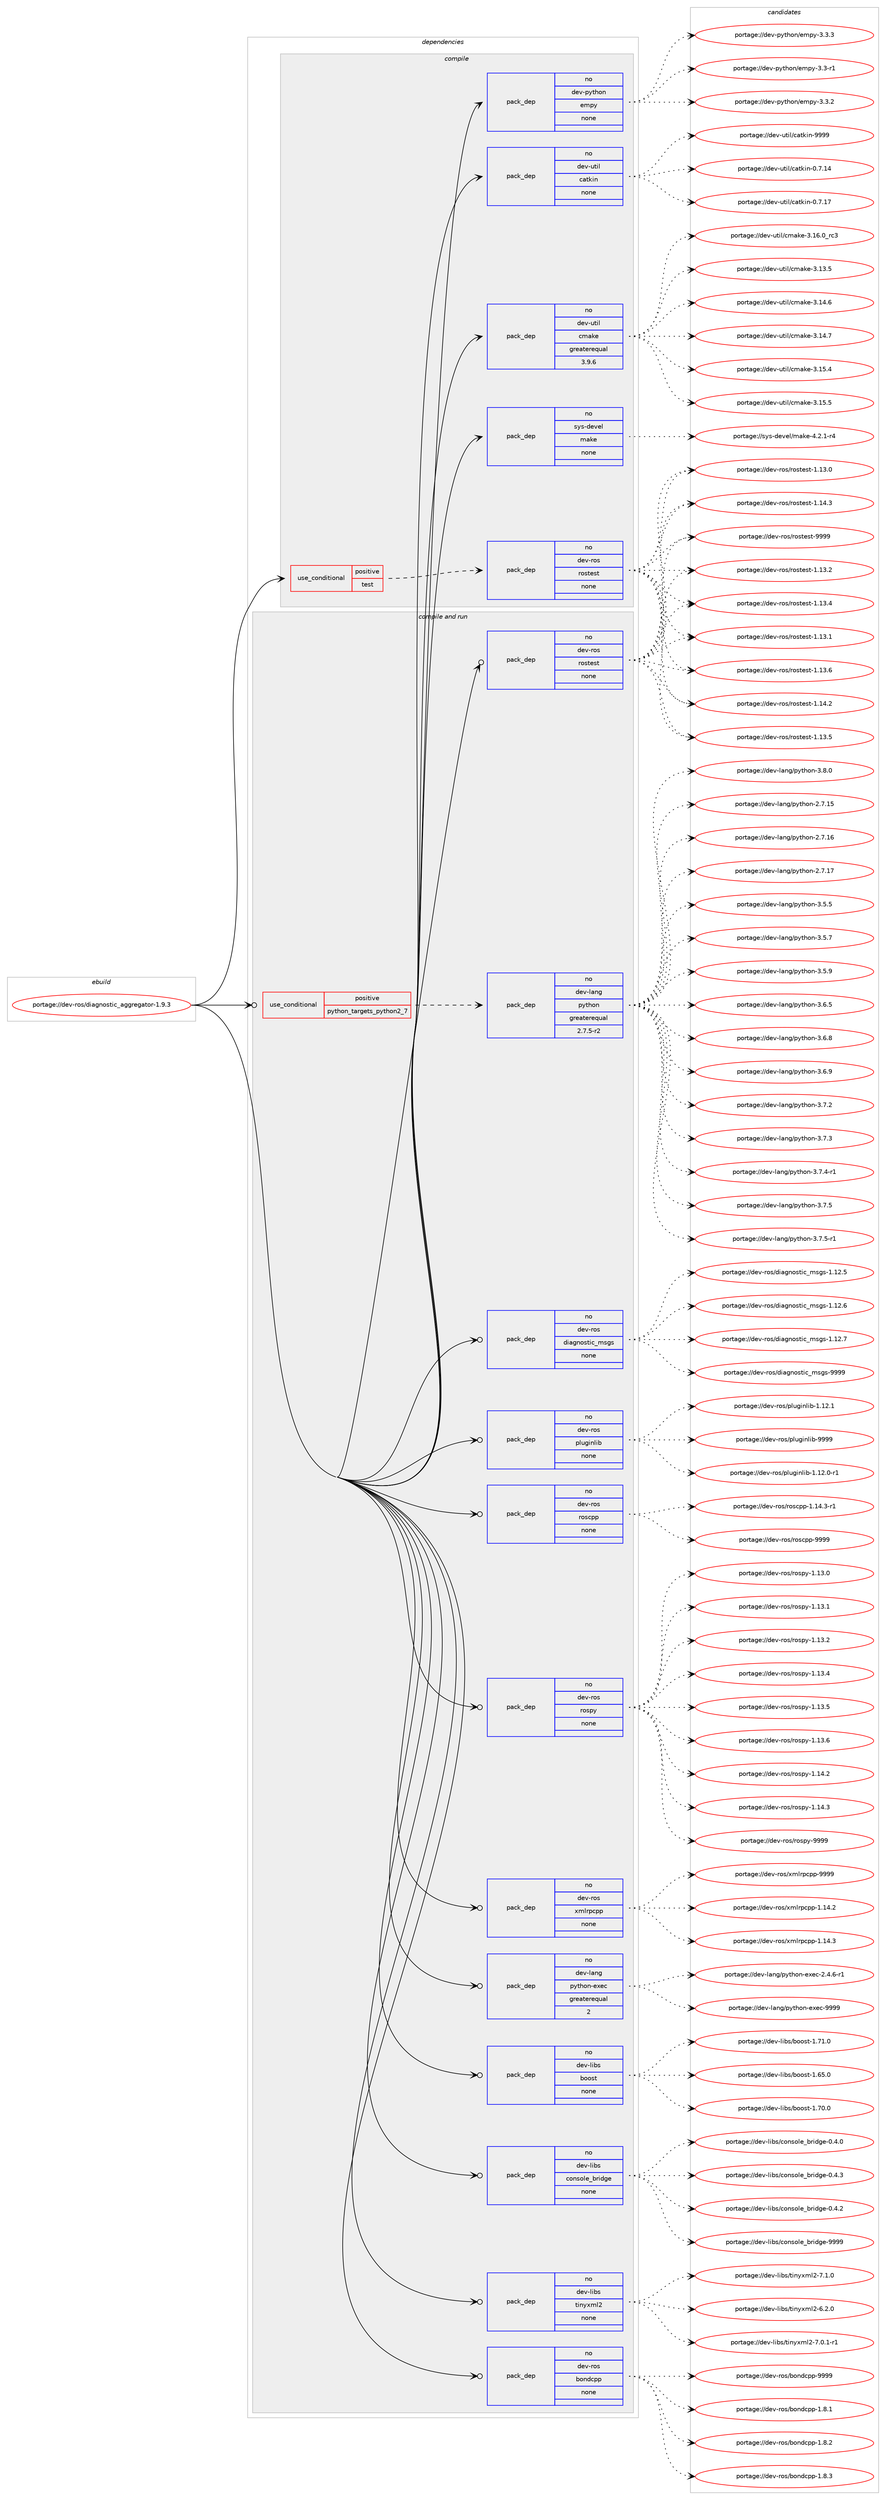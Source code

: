 digraph prolog {

# *************
# Graph options
# *************

newrank=true;
concentrate=true;
compound=true;
graph [rankdir=LR,fontname=Helvetica,fontsize=10,ranksep=1.5];#, ranksep=2.5, nodesep=0.2];
edge  [arrowhead=vee];
node  [fontname=Helvetica,fontsize=10];

# **********
# The ebuild
# **********

subgraph cluster_leftcol {
color=gray;
rank=same;
label=<<i>ebuild</i>>;
id [label="portage://dev-ros/diagnostic_aggregator-1.9.3", color=red, width=4, href="../dev-ros/diagnostic_aggregator-1.9.3.svg"];
}

# ****************
# The dependencies
# ****************

subgraph cluster_midcol {
color=gray;
label=<<i>dependencies</i>>;
subgraph cluster_compile {
fillcolor="#eeeeee";
style=filled;
label=<<i>compile</i>>;
subgraph cond42346 {
dependency185869 [label=<<TABLE BORDER="0" CELLBORDER="1" CELLSPACING="0" CELLPADDING="4"><TR><TD ROWSPAN="3" CELLPADDING="10">use_conditional</TD></TR><TR><TD>positive</TD></TR><TR><TD>test</TD></TR></TABLE>>, shape=none, color=red];
subgraph pack140095 {
dependency185870 [label=<<TABLE BORDER="0" CELLBORDER="1" CELLSPACING="0" CELLPADDING="4" WIDTH="220"><TR><TD ROWSPAN="6" CELLPADDING="30">pack_dep</TD></TR><TR><TD WIDTH="110">no</TD></TR><TR><TD>dev-ros</TD></TR><TR><TD>rostest</TD></TR><TR><TD>none</TD></TR><TR><TD></TD></TR></TABLE>>, shape=none, color=blue];
}
dependency185869:e -> dependency185870:w [weight=20,style="dashed",arrowhead="vee"];
}
id:e -> dependency185869:w [weight=20,style="solid",arrowhead="vee"];
subgraph pack140096 {
dependency185871 [label=<<TABLE BORDER="0" CELLBORDER="1" CELLSPACING="0" CELLPADDING="4" WIDTH="220"><TR><TD ROWSPAN="6" CELLPADDING="30">pack_dep</TD></TR><TR><TD WIDTH="110">no</TD></TR><TR><TD>dev-python</TD></TR><TR><TD>empy</TD></TR><TR><TD>none</TD></TR><TR><TD></TD></TR></TABLE>>, shape=none, color=blue];
}
id:e -> dependency185871:w [weight=20,style="solid",arrowhead="vee"];
subgraph pack140097 {
dependency185872 [label=<<TABLE BORDER="0" CELLBORDER="1" CELLSPACING="0" CELLPADDING="4" WIDTH="220"><TR><TD ROWSPAN="6" CELLPADDING="30">pack_dep</TD></TR><TR><TD WIDTH="110">no</TD></TR><TR><TD>dev-util</TD></TR><TR><TD>catkin</TD></TR><TR><TD>none</TD></TR><TR><TD></TD></TR></TABLE>>, shape=none, color=blue];
}
id:e -> dependency185872:w [weight=20,style="solid",arrowhead="vee"];
subgraph pack140098 {
dependency185873 [label=<<TABLE BORDER="0" CELLBORDER="1" CELLSPACING="0" CELLPADDING="4" WIDTH="220"><TR><TD ROWSPAN="6" CELLPADDING="30">pack_dep</TD></TR><TR><TD WIDTH="110">no</TD></TR><TR><TD>dev-util</TD></TR><TR><TD>cmake</TD></TR><TR><TD>greaterequal</TD></TR><TR><TD>3.9.6</TD></TR></TABLE>>, shape=none, color=blue];
}
id:e -> dependency185873:w [weight=20,style="solid",arrowhead="vee"];
subgraph pack140099 {
dependency185874 [label=<<TABLE BORDER="0" CELLBORDER="1" CELLSPACING="0" CELLPADDING="4" WIDTH="220"><TR><TD ROWSPAN="6" CELLPADDING="30">pack_dep</TD></TR><TR><TD WIDTH="110">no</TD></TR><TR><TD>sys-devel</TD></TR><TR><TD>make</TD></TR><TR><TD>none</TD></TR><TR><TD></TD></TR></TABLE>>, shape=none, color=blue];
}
id:e -> dependency185874:w [weight=20,style="solid",arrowhead="vee"];
}
subgraph cluster_compileandrun {
fillcolor="#eeeeee";
style=filled;
label=<<i>compile and run</i>>;
subgraph cond42347 {
dependency185875 [label=<<TABLE BORDER="0" CELLBORDER="1" CELLSPACING="0" CELLPADDING="4"><TR><TD ROWSPAN="3" CELLPADDING="10">use_conditional</TD></TR><TR><TD>positive</TD></TR><TR><TD>python_targets_python2_7</TD></TR></TABLE>>, shape=none, color=red];
subgraph pack140100 {
dependency185876 [label=<<TABLE BORDER="0" CELLBORDER="1" CELLSPACING="0" CELLPADDING="4" WIDTH="220"><TR><TD ROWSPAN="6" CELLPADDING="30">pack_dep</TD></TR><TR><TD WIDTH="110">no</TD></TR><TR><TD>dev-lang</TD></TR><TR><TD>python</TD></TR><TR><TD>greaterequal</TD></TR><TR><TD>2.7.5-r2</TD></TR></TABLE>>, shape=none, color=blue];
}
dependency185875:e -> dependency185876:w [weight=20,style="dashed",arrowhead="vee"];
}
id:e -> dependency185875:w [weight=20,style="solid",arrowhead="odotvee"];
subgraph pack140101 {
dependency185877 [label=<<TABLE BORDER="0" CELLBORDER="1" CELLSPACING="0" CELLPADDING="4" WIDTH="220"><TR><TD ROWSPAN="6" CELLPADDING="30">pack_dep</TD></TR><TR><TD WIDTH="110">no</TD></TR><TR><TD>dev-lang</TD></TR><TR><TD>python-exec</TD></TR><TR><TD>greaterequal</TD></TR><TR><TD>2</TD></TR></TABLE>>, shape=none, color=blue];
}
id:e -> dependency185877:w [weight=20,style="solid",arrowhead="odotvee"];
subgraph pack140102 {
dependency185878 [label=<<TABLE BORDER="0" CELLBORDER="1" CELLSPACING="0" CELLPADDING="4" WIDTH="220"><TR><TD ROWSPAN="6" CELLPADDING="30">pack_dep</TD></TR><TR><TD WIDTH="110">no</TD></TR><TR><TD>dev-libs</TD></TR><TR><TD>boost</TD></TR><TR><TD>none</TD></TR><TR><TD></TD></TR></TABLE>>, shape=none, color=blue];
}
id:e -> dependency185878:w [weight=20,style="solid",arrowhead="odotvee"];
subgraph pack140103 {
dependency185879 [label=<<TABLE BORDER="0" CELLBORDER="1" CELLSPACING="0" CELLPADDING="4" WIDTH="220"><TR><TD ROWSPAN="6" CELLPADDING="30">pack_dep</TD></TR><TR><TD WIDTH="110">no</TD></TR><TR><TD>dev-libs</TD></TR><TR><TD>console_bridge</TD></TR><TR><TD>none</TD></TR><TR><TD></TD></TR></TABLE>>, shape=none, color=blue];
}
id:e -> dependency185879:w [weight=20,style="solid",arrowhead="odotvee"];
subgraph pack140104 {
dependency185880 [label=<<TABLE BORDER="0" CELLBORDER="1" CELLSPACING="0" CELLPADDING="4" WIDTH="220"><TR><TD ROWSPAN="6" CELLPADDING="30">pack_dep</TD></TR><TR><TD WIDTH="110">no</TD></TR><TR><TD>dev-libs</TD></TR><TR><TD>tinyxml2</TD></TR><TR><TD>none</TD></TR><TR><TD></TD></TR></TABLE>>, shape=none, color=blue];
}
id:e -> dependency185880:w [weight=20,style="solid",arrowhead="odotvee"];
subgraph pack140105 {
dependency185881 [label=<<TABLE BORDER="0" CELLBORDER="1" CELLSPACING="0" CELLPADDING="4" WIDTH="220"><TR><TD ROWSPAN="6" CELLPADDING="30">pack_dep</TD></TR><TR><TD WIDTH="110">no</TD></TR><TR><TD>dev-ros</TD></TR><TR><TD>bondcpp</TD></TR><TR><TD>none</TD></TR><TR><TD></TD></TR></TABLE>>, shape=none, color=blue];
}
id:e -> dependency185881:w [weight=20,style="solid",arrowhead="odotvee"];
subgraph pack140106 {
dependency185882 [label=<<TABLE BORDER="0" CELLBORDER="1" CELLSPACING="0" CELLPADDING="4" WIDTH="220"><TR><TD ROWSPAN="6" CELLPADDING="30">pack_dep</TD></TR><TR><TD WIDTH="110">no</TD></TR><TR><TD>dev-ros</TD></TR><TR><TD>diagnostic_msgs</TD></TR><TR><TD>none</TD></TR><TR><TD></TD></TR></TABLE>>, shape=none, color=blue];
}
id:e -> dependency185882:w [weight=20,style="solid",arrowhead="odotvee"];
subgraph pack140107 {
dependency185883 [label=<<TABLE BORDER="0" CELLBORDER="1" CELLSPACING="0" CELLPADDING="4" WIDTH="220"><TR><TD ROWSPAN="6" CELLPADDING="30">pack_dep</TD></TR><TR><TD WIDTH="110">no</TD></TR><TR><TD>dev-ros</TD></TR><TR><TD>pluginlib</TD></TR><TR><TD>none</TD></TR><TR><TD></TD></TR></TABLE>>, shape=none, color=blue];
}
id:e -> dependency185883:w [weight=20,style="solid",arrowhead="odotvee"];
subgraph pack140108 {
dependency185884 [label=<<TABLE BORDER="0" CELLBORDER="1" CELLSPACING="0" CELLPADDING="4" WIDTH="220"><TR><TD ROWSPAN="6" CELLPADDING="30">pack_dep</TD></TR><TR><TD WIDTH="110">no</TD></TR><TR><TD>dev-ros</TD></TR><TR><TD>roscpp</TD></TR><TR><TD>none</TD></TR><TR><TD></TD></TR></TABLE>>, shape=none, color=blue];
}
id:e -> dependency185884:w [weight=20,style="solid",arrowhead="odotvee"];
subgraph pack140109 {
dependency185885 [label=<<TABLE BORDER="0" CELLBORDER="1" CELLSPACING="0" CELLPADDING="4" WIDTH="220"><TR><TD ROWSPAN="6" CELLPADDING="30">pack_dep</TD></TR><TR><TD WIDTH="110">no</TD></TR><TR><TD>dev-ros</TD></TR><TR><TD>rospy</TD></TR><TR><TD>none</TD></TR><TR><TD></TD></TR></TABLE>>, shape=none, color=blue];
}
id:e -> dependency185885:w [weight=20,style="solid",arrowhead="odotvee"];
subgraph pack140110 {
dependency185886 [label=<<TABLE BORDER="0" CELLBORDER="1" CELLSPACING="0" CELLPADDING="4" WIDTH="220"><TR><TD ROWSPAN="6" CELLPADDING="30">pack_dep</TD></TR><TR><TD WIDTH="110">no</TD></TR><TR><TD>dev-ros</TD></TR><TR><TD>rostest</TD></TR><TR><TD>none</TD></TR><TR><TD></TD></TR></TABLE>>, shape=none, color=blue];
}
id:e -> dependency185886:w [weight=20,style="solid",arrowhead="odotvee"];
subgraph pack140111 {
dependency185887 [label=<<TABLE BORDER="0" CELLBORDER="1" CELLSPACING="0" CELLPADDING="4" WIDTH="220"><TR><TD ROWSPAN="6" CELLPADDING="30">pack_dep</TD></TR><TR><TD WIDTH="110">no</TD></TR><TR><TD>dev-ros</TD></TR><TR><TD>xmlrpcpp</TD></TR><TR><TD>none</TD></TR><TR><TD></TD></TR></TABLE>>, shape=none, color=blue];
}
id:e -> dependency185887:w [weight=20,style="solid",arrowhead="odotvee"];
}
subgraph cluster_run {
fillcolor="#eeeeee";
style=filled;
label=<<i>run</i>>;
}
}

# **************
# The candidates
# **************

subgraph cluster_choices {
rank=same;
color=gray;
label=<<i>candidates</i>>;

subgraph choice140095 {
color=black;
nodesep=1;
choiceportage100101118451141111154711411111511610111511645494649514648 [label="portage://dev-ros/rostest-1.13.0", color=red, width=4,href="../dev-ros/rostest-1.13.0.svg"];
choiceportage100101118451141111154711411111511610111511645494649514649 [label="portage://dev-ros/rostest-1.13.1", color=red, width=4,href="../dev-ros/rostest-1.13.1.svg"];
choiceportage100101118451141111154711411111511610111511645494649514650 [label="portage://dev-ros/rostest-1.13.2", color=red, width=4,href="../dev-ros/rostest-1.13.2.svg"];
choiceportage100101118451141111154711411111511610111511645494649514652 [label="portage://dev-ros/rostest-1.13.4", color=red, width=4,href="../dev-ros/rostest-1.13.4.svg"];
choiceportage100101118451141111154711411111511610111511645494649514653 [label="portage://dev-ros/rostest-1.13.5", color=red, width=4,href="../dev-ros/rostest-1.13.5.svg"];
choiceportage100101118451141111154711411111511610111511645494649514654 [label="portage://dev-ros/rostest-1.13.6", color=red, width=4,href="../dev-ros/rostest-1.13.6.svg"];
choiceportage100101118451141111154711411111511610111511645494649524650 [label="portage://dev-ros/rostest-1.14.2", color=red, width=4,href="../dev-ros/rostest-1.14.2.svg"];
choiceportage100101118451141111154711411111511610111511645494649524651 [label="portage://dev-ros/rostest-1.14.3", color=red, width=4,href="../dev-ros/rostest-1.14.3.svg"];
choiceportage10010111845114111115471141111151161011151164557575757 [label="portage://dev-ros/rostest-9999", color=red, width=4,href="../dev-ros/rostest-9999.svg"];
dependency185870:e -> choiceportage100101118451141111154711411111511610111511645494649514648:w [style=dotted,weight="100"];
dependency185870:e -> choiceportage100101118451141111154711411111511610111511645494649514649:w [style=dotted,weight="100"];
dependency185870:e -> choiceportage100101118451141111154711411111511610111511645494649514650:w [style=dotted,weight="100"];
dependency185870:e -> choiceportage100101118451141111154711411111511610111511645494649514652:w [style=dotted,weight="100"];
dependency185870:e -> choiceportage100101118451141111154711411111511610111511645494649514653:w [style=dotted,weight="100"];
dependency185870:e -> choiceportage100101118451141111154711411111511610111511645494649514654:w [style=dotted,weight="100"];
dependency185870:e -> choiceportage100101118451141111154711411111511610111511645494649524650:w [style=dotted,weight="100"];
dependency185870:e -> choiceportage100101118451141111154711411111511610111511645494649524651:w [style=dotted,weight="100"];
dependency185870:e -> choiceportage10010111845114111115471141111151161011151164557575757:w [style=dotted,weight="100"];
}
subgraph choice140096 {
color=black;
nodesep=1;
choiceportage1001011184511212111610411111047101109112121455146514511449 [label="portage://dev-python/empy-3.3-r1", color=red, width=4,href="../dev-python/empy-3.3-r1.svg"];
choiceportage1001011184511212111610411111047101109112121455146514650 [label="portage://dev-python/empy-3.3.2", color=red, width=4,href="../dev-python/empy-3.3.2.svg"];
choiceportage1001011184511212111610411111047101109112121455146514651 [label="portage://dev-python/empy-3.3.3", color=red, width=4,href="../dev-python/empy-3.3.3.svg"];
dependency185871:e -> choiceportage1001011184511212111610411111047101109112121455146514511449:w [style=dotted,weight="100"];
dependency185871:e -> choiceportage1001011184511212111610411111047101109112121455146514650:w [style=dotted,weight="100"];
dependency185871:e -> choiceportage1001011184511212111610411111047101109112121455146514651:w [style=dotted,weight="100"];
}
subgraph choice140097 {
color=black;
nodesep=1;
choiceportage1001011184511711610510847999711610710511045484655464952 [label="portage://dev-util/catkin-0.7.14", color=red, width=4,href="../dev-util/catkin-0.7.14.svg"];
choiceportage1001011184511711610510847999711610710511045484655464955 [label="portage://dev-util/catkin-0.7.17", color=red, width=4,href="../dev-util/catkin-0.7.17.svg"];
choiceportage100101118451171161051084799971161071051104557575757 [label="portage://dev-util/catkin-9999", color=red, width=4,href="../dev-util/catkin-9999.svg"];
dependency185872:e -> choiceportage1001011184511711610510847999711610710511045484655464952:w [style=dotted,weight="100"];
dependency185872:e -> choiceportage1001011184511711610510847999711610710511045484655464955:w [style=dotted,weight="100"];
dependency185872:e -> choiceportage100101118451171161051084799971161071051104557575757:w [style=dotted,weight="100"];
}
subgraph choice140098 {
color=black;
nodesep=1;
choiceportage1001011184511711610510847991099710710145514649514653 [label="portage://dev-util/cmake-3.13.5", color=red, width=4,href="../dev-util/cmake-3.13.5.svg"];
choiceportage1001011184511711610510847991099710710145514649524654 [label="portage://dev-util/cmake-3.14.6", color=red, width=4,href="../dev-util/cmake-3.14.6.svg"];
choiceportage1001011184511711610510847991099710710145514649524655 [label="portage://dev-util/cmake-3.14.7", color=red, width=4,href="../dev-util/cmake-3.14.7.svg"];
choiceportage1001011184511711610510847991099710710145514649534652 [label="portage://dev-util/cmake-3.15.4", color=red, width=4,href="../dev-util/cmake-3.15.4.svg"];
choiceportage1001011184511711610510847991099710710145514649534653 [label="portage://dev-util/cmake-3.15.5", color=red, width=4,href="../dev-util/cmake-3.15.5.svg"];
choiceportage1001011184511711610510847991099710710145514649544648951149951 [label="portage://dev-util/cmake-3.16.0_rc3", color=red, width=4,href="../dev-util/cmake-3.16.0_rc3.svg"];
dependency185873:e -> choiceportage1001011184511711610510847991099710710145514649514653:w [style=dotted,weight="100"];
dependency185873:e -> choiceportage1001011184511711610510847991099710710145514649524654:w [style=dotted,weight="100"];
dependency185873:e -> choiceportage1001011184511711610510847991099710710145514649524655:w [style=dotted,weight="100"];
dependency185873:e -> choiceportage1001011184511711610510847991099710710145514649534652:w [style=dotted,weight="100"];
dependency185873:e -> choiceportage1001011184511711610510847991099710710145514649534653:w [style=dotted,weight="100"];
dependency185873:e -> choiceportage1001011184511711610510847991099710710145514649544648951149951:w [style=dotted,weight="100"];
}
subgraph choice140099 {
color=black;
nodesep=1;
choiceportage1151211154510010111810110847109971071014552465046494511452 [label="portage://sys-devel/make-4.2.1-r4", color=red, width=4,href="../sys-devel/make-4.2.1-r4.svg"];
dependency185874:e -> choiceportage1151211154510010111810110847109971071014552465046494511452:w [style=dotted,weight="100"];
}
subgraph choice140100 {
color=black;
nodesep=1;
choiceportage10010111845108971101034711212111610411111045504655464953 [label="portage://dev-lang/python-2.7.15", color=red, width=4,href="../dev-lang/python-2.7.15.svg"];
choiceportage10010111845108971101034711212111610411111045504655464954 [label="portage://dev-lang/python-2.7.16", color=red, width=4,href="../dev-lang/python-2.7.16.svg"];
choiceportage10010111845108971101034711212111610411111045504655464955 [label="portage://dev-lang/python-2.7.17", color=red, width=4,href="../dev-lang/python-2.7.17.svg"];
choiceportage100101118451089711010347112121116104111110455146534653 [label="portage://dev-lang/python-3.5.5", color=red, width=4,href="../dev-lang/python-3.5.5.svg"];
choiceportage100101118451089711010347112121116104111110455146534655 [label="portage://dev-lang/python-3.5.7", color=red, width=4,href="../dev-lang/python-3.5.7.svg"];
choiceportage100101118451089711010347112121116104111110455146534657 [label="portage://dev-lang/python-3.5.9", color=red, width=4,href="../dev-lang/python-3.5.9.svg"];
choiceportage100101118451089711010347112121116104111110455146544653 [label="portage://dev-lang/python-3.6.5", color=red, width=4,href="../dev-lang/python-3.6.5.svg"];
choiceportage100101118451089711010347112121116104111110455146544656 [label="portage://dev-lang/python-3.6.8", color=red, width=4,href="../dev-lang/python-3.6.8.svg"];
choiceportage100101118451089711010347112121116104111110455146544657 [label="portage://dev-lang/python-3.6.9", color=red, width=4,href="../dev-lang/python-3.6.9.svg"];
choiceportage100101118451089711010347112121116104111110455146554650 [label="portage://dev-lang/python-3.7.2", color=red, width=4,href="../dev-lang/python-3.7.2.svg"];
choiceportage100101118451089711010347112121116104111110455146554651 [label="portage://dev-lang/python-3.7.3", color=red, width=4,href="../dev-lang/python-3.7.3.svg"];
choiceportage1001011184510897110103471121211161041111104551465546524511449 [label="portage://dev-lang/python-3.7.4-r1", color=red, width=4,href="../dev-lang/python-3.7.4-r1.svg"];
choiceportage100101118451089711010347112121116104111110455146554653 [label="portage://dev-lang/python-3.7.5", color=red, width=4,href="../dev-lang/python-3.7.5.svg"];
choiceportage1001011184510897110103471121211161041111104551465546534511449 [label="portage://dev-lang/python-3.7.5-r1", color=red, width=4,href="../dev-lang/python-3.7.5-r1.svg"];
choiceportage100101118451089711010347112121116104111110455146564648 [label="portage://dev-lang/python-3.8.0", color=red, width=4,href="../dev-lang/python-3.8.0.svg"];
dependency185876:e -> choiceportage10010111845108971101034711212111610411111045504655464953:w [style=dotted,weight="100"];
dependency185876:e -> choiceportage10010111845108971101034711212111610411111045504655464954:w [style=dotted,weight="100"];
dependency185876:e -> choiceportage10010111845108971101034711212111610411111045504655464955:w [style=dotted,weight="100"];
dependency185876:e -> choiceportage100101118451089711010347112121116104111110455146534653:w [style=dotted,weight="100"];
dependency185876:e -> choiceportage100101118451089711010347112121116104111110455146534655:w [style=dotted,weight="100"];
dependency185876:e -> choiceportage100101118451089711010347112121116104111110455146534657:w [style=dotted,weight="100"];
dependency185876:e -> choiceportage100101118451089711010347112121116104111110455146544653:w [style=dotted,weight="100"];
dependency185876:e -> choiceportage100101118451089711010347112121116104111110455146544656:w [style=dotted,weight="100"];
dependency185876:e -> choiceportage100101118451089711010347112121116104111110455146544657:w [style=dotted,weight="100"];
dependency185876:e -> choiceportage100101118451089711010347112121116104111110455146554650:w [style=dotted,weight="100"];
dependency185876:e -> choiceportage100101118451089711010347112121116104111110455146554651:w [style=dotted,weight="100"];
dependency185876:e -> choiceportage1001011184510897110103471121211161041111104551465546524511449:w [style=dotted,weight="100"];
dependency185876:e -> choiceportage100101118451089711010347112121116104111110455146554653:w [style=dotted,weight="100"];
dependency185876:e -> choiceportage1001011184510897110103471121211161041111104551465546534511449:w [style=dotted,weight="100"];
dependency185876:e -> choiceportage100101118451089711010347112121116104111110455146564648:w [style=dotted,weight="100"];
}
subgraph choice140101 {
color=black;
nodesep=1;
choiceportage10010111845108971101034711212111610411111045101120101994550465246544511449 [label="portage://dev-lang/python-exec-2.4.6-r1", color=red, width=4,href="../dev-lang/python-exec-2.4.6-r1.svg"];
choiceportage10010111845108971101034711212111610411111045101120101994557575757 [label="portage://dev-lang/python-exec-9999", color=red, width=4,href="../dev-lang/python-exec-9999.svg"];
dependency185877:e -> choiceportage10010111845108971101034711212111610411111045101120101994550465246544511449:w [style=dotted,weight="100"];
dependency185877:e -> choiceportage10010111845108971101034711212111610411111045101120101994557575757:w [style=dotted,weight="100"];
}
subgraph choice140102 {
color=black;
nodesep=1;
choiceportage1001011184510810598115479811111111511645494654534648 [label="portage://dev-libs/boost-1.65.0", color=red, width=4,href="../dev-libs/boost-1.65.0.svg"];
choiceportage1001011184510810598115479811111111511645494655484648 [label="portage://dev-libs/boost-1.70.0", color=red, width=4,href="../dev-libs/boost-1.70.0.svg"];
choiceportage1001011184510810598115479811111111511645494655494648 [label="portage://dev-libs/boost-1.71.0", color=red, width=4,href="../dev-libs/boost-1.71.0.svg"];
dependency185878:e -> choiceportage1001011184510810598115479811111111511645494654534648:w [style=dotted,weight="100"];
dependency185878:e -> choiceportage1001011184510810598115479811111111511645494655484648:w [style=dotted,weight="100"];
dependency185878:e -> choiceportage1001011184510810598115479811111111511645494655494648:w [style=dotted,weight="100"];
}
subgraph choice140103 {
color=black;
nodesep=1;
choiceportage100101118451081059811547991111101151111081019598114105100103101454846524648 [label="portage://dev-libs/console_bridge-0.4.0", color=red, width=4,href="../dev-libs/console_bridge-0.4.0.svg"];
choiceportage100101118451081059811547991111101151111081019598114105100103101454846524650 [label="portage://dev-libs/console_bridge-0.4.2", color=red, width=4,href="../dev-libs/console_bridge-0.4.2.svg"];
choiceportage100101118451081059811547991111101151111081019598114105100103101454846524651 [label="portage://dev-libs/console_bridge-0.4.3", color=red, width=4,href="../dev-libs/console_bridge-0.4.3.svg"];
choiceportage1001011184510810598115479911111011511110810195981141051001031014557575757 [label="portage://dev-libs/console_bridge-9999", color=red, width=4,href="../dev-libs/console_bridge-9999.svg"];
dependency185879:e -> choiceportage100101118451081059811547991111101151111081019598114105100103101454846524648:w [style=dotted,weight="100"];
dependency185879:e -> choiceportage100101118451081059811547991111101151111081019598114105100103101454846524650:w [style=dotted,weight="100"];
dependency185879:e -> choiceportage100101118451081059811547991111101151111081019598114105100103101454846524651:w [style=dotted,weight="100"];
dependency185879:e -> choiceportage1001011184510810598115479911111011511110810195981141051001031014557575757:w [style=dotted,weight="100"];
}
subgraph choice140104 {
color=black;
nodesep=1;
choiceportage10010111845108105981154711610511012112010910850455446504648 [label="portage://dev-libs/tinyxml2-6.2.0", color=red, width=4,href="../dev-libs/tinyxml2-6.2.0.svg"];
choiceportage100101118451081059811547116105110121120109108504555464846494511449 [label="portage://dev-libs/tinyxml2-7.0.1-r1", color=red, width=4,href="../dev-libs/tinyxml2-7.0.1-r1.svg"];
choiceportage10010111845108105981154711610511012112010910850455546494648 [label="portage://dev-libs/tinyxml2-7.1.0", color=red, width=4,href="../dev-libs/tinyxml2-7.1.0.svg"];
dependency185880:e -> choiceportage10010111845108105981154711610511012112010910850455446504648:w [style=dotted,weight="100"];
dependency185880:e -> choiceportage100101118451081059811547116105110121120109108504555464846494511449:w [style=dotted,weight="100"];
dependency185880:e -> choiceportage10010111845108105981154711610511012112010910850455546494648:w [style=dotted,weight="100"];
}
subgraph choice140105 {
color=black;
nodesep=1;
choiceportage10010111845114111115479811111010099112112454946564649 [label="portage://dev-ros/bondcpp-1.8.1", color=red, width=4,href="../dev-ros/bondcpp-1.8.1.svg"];
choiceportage10010111845114111115479811111010099112112454946564650 [label="portage://dev-ros/bondcpp-1.8.2", color=red, width=4,href="../dev-ros/bondcpp-1.8.2.svg"];
choiceportage10010111845114111115479811111010099112112454946564651 [label="portage://dev-ros/bondcpp-1.8.3", color=red, width=4,href="../dev-ros/bondcpp-1.8.3.svg"];
choiceportage100101118451141111154798111110100991121124557575757 [label="portage://dev-ros/bondcpp-9999", color=red, width=4,href="../dev-ros/bondcpp-9999.svg"];
dependency185881:e -> choiceportage10010111845114111115479811111010099112112454946564649:w [style=dotted,weight="100"];
dependency185881:e -> choiceportage10010111845114111115479811111010099112112454946564650:w [style=dotted,weight="100"];
dependency185881:e -> choiceportage10010111845114111115479811111010099112112454946564651:w [style=dotted,weight="100"];
dependency185881:e -> choiceportage100101118451141111154798111110100991121124557575757:w [style=dotted,weight="100"];
}
subgraph choice140106 {
color=black;
nodesep=1;
choiceportage100101118451141111154710010597103110111115116105999510911510311545494649504653 [label="portage://dev-ros/diagnostic_msgs-1.12.5", color=red, width=4,href="../dev-ros/diagnostic_msgs-1.12.5.svg"];
choiceportage100101118451141111154710010597103110111115116105999510911510311545494649504654 [label="portage://dev-ros/diagnostic_msgs-1.12.6", color=red, width=4,href="../dev-ros/diagnostic_msgs-1.12.6.svg"];
choiceportage100101118451141111154710010597103110111115116105999510911510311545494649504655 [label="portage://dev-ros/diagnostic_msgs-1.12.7", color=red, width=4,href="../dev-ros/diagnostic_msgs-1.12.7.svg"];
choiceportage10010111845114111115471001059710311011111511610599951091151031154557575757 [label="portage://dev-ros/diagnostic_msgs-9999", color=red, width=4,href="../dev-ros/diagnostic_msgs-9999.svg"];
dependency185882:e -> choiceportage100101118451141111154710010597103110111115116105999510911510311545494649504653:w [style=dotted,weight="100"];
dependency185882:e -> choiceportage100101118451141111154710010597103110111115116105999510911510311545494649504654:w [style=dotted,weight="100"];
dependency185882:e -> choiceportage100101118451141111154710010597103110111115116105999510911510311545494649504655:w [style=dotted,weight="100"];
dependency185882:e -> choiceportage10010111845114111115471001059710311011111511610599951091151031154557575757:w [style=dotted,weight="100"];
}
subgraph choice140107 {
color=black;
nodesep=1;
choiceportage100101118451141111154711210811710310511010810598454946495046484511449 [label="portage://dev-ros/pluginlib-1.12.0-r1", color=red, width=4,href="../dev-ros/pluginlib-1.12.0-r1.svg"];
choiceportage10010111845114111115471121081171031051101081059845494649504649 [label="portage://dev-ros/pluginlib-1.12.1", color=red, width=4,href="../dev-ros/pluginlib-1.12.1.svg"];
choiceportage1001011184511411111547112108117103105110108105984557575757 [label="portage://dev-ros/pluginlib-9999", color=red, width=4,href="../dev-ros/pluginlib-9999.svg"];
dependency185883:e -> choiceportage100101118451141111154711210811710310511010810598454946495046484511449:w [style=dotted,weight="100"];
dependency185883:e -> choiceportage10010111845114111115471121081171031051101081059845494649504649:w [style=dotted,weight="100"];
dependency185883:e -> choiceportage1001011184511411111547112108117103105110108105984557575757:w [style=dotted,weight="100"];
}
subgraph choice140108 {
color=black;
nodesep=1;
choiceportage100101118451141111154711411111599112112454946495246514511449 [label="portage://dev-ros/roscpp-1.14.3-r1", color=red, width=4,href="../dev-ros/roscpp-1.14.3-r1.svg"];
choiceportage1001011184511411111547114111115991121124557575757 [label="portage://dev-ros/roscpp-9999", color=red, width=4,href="../dev-ros/roscpp-9999.svg"];
dependency185884:e -> choiceportage100101118451141111154711411111599112112454946495246514511449:w [style=dotted,weight="100"];
dependency185884:e -> choiceportage1001011184511411111547114111115991121124557575757:w [style=dotted,weight="100"];
}
subgraph choice140109 {
color=black;
nodesep=1;
choiceportage100101118451141111154711411111511212145494649514648 [label="portage://dev-ros/rospy-1.13.0", color=red, width=4,href="../dev-ros/rospy-1.13.0.svg"];
choiceportage100101118451141111154711411111511212145494649514649 [label="portage://dev-ros/rospy-1.13.1", color=red, width=4,href="../dev-ros/rospy-1.13.1.svg"];
choiceportage100101118451141111154711411111511212145494649514650 [label="portage://dev-ros/rospy-1.13.2", color=red, width=4,href="../dev-ros/rospy-1.13.2.svg"];
choiceportage100101118451141111154711411111511212145494649514652 [label="portage://dev-ros/rospy-1.13.4", color=red, width=4,href="../dev-ros/rospy-1.13.4.svg"];
choiceportage100101118451141111154711411111511212145494649514653 [label="portage://dev-ros/rospy-1.13.5", color=red, width=4,href="../dev-ros/rospy-1.13.5.svg"];
choiceportage100101118451141111154711411111511212145494649514654 [label="portage://dev-ros/rospy-1.13.6", color=red, width=4,href="../dev-ros/rospy-1.13.6.svg"];
choiceportage100101118451141111154711411111511212145494649524650 [label="portage://dev-ros/rospy-1.14.2", color=red, width=4,href="../dev-ros/rospy-1.14.2.svg"];
choiceportage100101118451141111154711411111511212145494649524651 [label="portage://dev-ros/rospy-1.14.3", color=red, width=4,href="../dev-ros/rospy-1.14.3.svg"];
choiceportage10010111845114111115471141111151121214557575757 [label="portage://dev-ros/rospy-9999", color=red, width=4,href="../dev-ros/rospy-9999.svg"];
dependency185885:e -> choiceportage100101118451141111154711411111511212145494649514648:w [style=dotted,weight="100"];
dependency185885:e -> choiceportage100101118451141111154711411111511212145494649514649:w [style=dotted,weight="100"];
dependency185885:e -> choiceportage100101118451141111154711411111511212145494649514650:w [style=dotted,weight="100"];
dependency185885:e -> choiceportage100101118451141111154711411111511212145494649514652:w [style=dotted,weight="100"];
dependency185885:e -> choiceportage100101118451141111154711411111511212145494649514653:w [style=dotted,weight="100"];
dependency185885:e -> choiceportage100101118451141111154711411111511212145494649514654:w [style=dotted,weight="100"];
dependency185885:e -> choiceportage100101118451141111154711411111511212145494649524650:w [style=dotted,weight="100"];
dependency185885:e -> choiceportage100101118451141111154711411111511212145494649524651:w [style=dotted,weight="100"];
dependency185885:e -> choiceportage10010111845114111115471141111151121214557575757:w [style=dotted,weight="100"];
}
subgraph choice140110 {
color=black;
nodesep=1;
choiceportage100101118451141111154711411111511610111511645494649514648 [label="portage://dev-ros/rostest-1.13.0", color=red, width=4,href="../dev-ros/rostest-1.13.0.svg"];
choiceportage100101118451141111154711411111511610111511645494649514649 [label="portage://dev-ros/rostest-1.13.1", color=red, width=4,href="../dev-ros/rostest-1.13.1.svg"];
choiceportage100101118451141111154711411111511610111511645494649514650 [label="portage://dev-ros/rostest-1.13.2", color=red, width=4,href="../dev-ros/rostest-1.13.2.svg"];
choiceportage100101118451141111154711411111511610111511645494649514652 [label="portage://dev-ros/rostest-1.13.4", color=red, width=4,href="../dev-ros/rostest-1.13.4.svg"];
choiceportage100101118451141111154711411111511610111511645494649514653 [label="portage://dev-ros/rostest-1.13.5", color=red, width=4,href="../dev-ros/rostest-1.13.5.svg"];
choiceportage100101118451141111154711411111511610111511645494649514654 [label="portage://dev-ros/rostest-1.13.6", color=red, width=4,href="../dev-ros/rostest-1.13.6.svg"];
choiceportage100101118451141111154711411111511610111511645494649524650 [label="portage://dev-ros/rostest-1.14.2", color=red, width=4,href="../dev-ros/rostest-1.14.2.svg"];
choiceportage100101118451141111154711411111511610111511645494649524651 [label="portage://dev-ros/rostest-1.14.3", color=red, width=4,href="../dev-ros/rostest-1.14.3.svg"];
choiceportage10010111845114111115471141111151161011151164557575757 [label="portage://dev-ros/rostest-9999", color=red, width=4,href="../dev-ros/rostest-9999.svg"];
dependency185886:e -> choiceportage100101118451141111154711411111511610111511645494649514648:w [style=dotted,weight="100"];
dependency185886:e -> choiceportage100101118451141111154711411111511610111511645494649514649:w [style=dotted,weight="100"];
dependency185886:e -> choiceportage100101118451141111154711411111511610111511645494649514650:w [style=dotted,weight="100"];
dependency185886:e -> choiceportage100101118451141111154711411111511610111511645494649514652:w [style=dotted,weight="100"];
dependency185886:e -> choiceportage100101118451141111154711411111511610111511645494649514653:w [style=dotted,weight="100"];
dependency185886:e -> choiceportage100101118451141111154711411111511610111511645494649514654:w [style=dotted,weight="100"];
dependency185886:e -> choiceportage100101118451141111154711411111511610111511645494649524650:w [style=dotted,weight="100"];
dependency185886:e -> choiceportage100101118451141111154711411111511610111511645494649524651:w [style=dotted,weight="100"];
dependency185886:e -> choiceportage10010111845114111115471141111151161011151164557575757:w [style=dotted,weight="100"];
}
subgraph choice140111 {
color=black;
nodesep=1;
choiceportage10010111845114111115471201091081141129911211245494649524650 [label="portage://dev-ros/xmlrpcpp-1.14.2", color=red, width=4,href="../dev-ros/xmlrpcpp-1.14.2.svg"];
choiceportage10010111845114111115471201091081141129911211245494649524651 [label="portage://dev-ros/xmlrpcpp-1.14.3", color=red, width=4,href="../dev-ros/xmlrpcpp-1.14.3.svg"];
choiceportage1001011184511411111547120109108114112991121124557575757 [label="portage://dev-ros/xmlrpcpp-9999", color=red, width=4,href="../dev-ros/xmlrpcpp-9999.svg"];
dependency185887:e -> choiceportage10010111845114111115471201091081141129911211245494649524650:w [style=dotted,weight="100"];
dependency185887:e -> choiceportage10010111845114111115471201091081141129911211245494649524651:w [style=dotted,weight="100"];
dependency185887:e -> choiceportage1001011184511411111547120109108114112991121124557575757:w [style=dotted,weight="100"];
}
}

}
